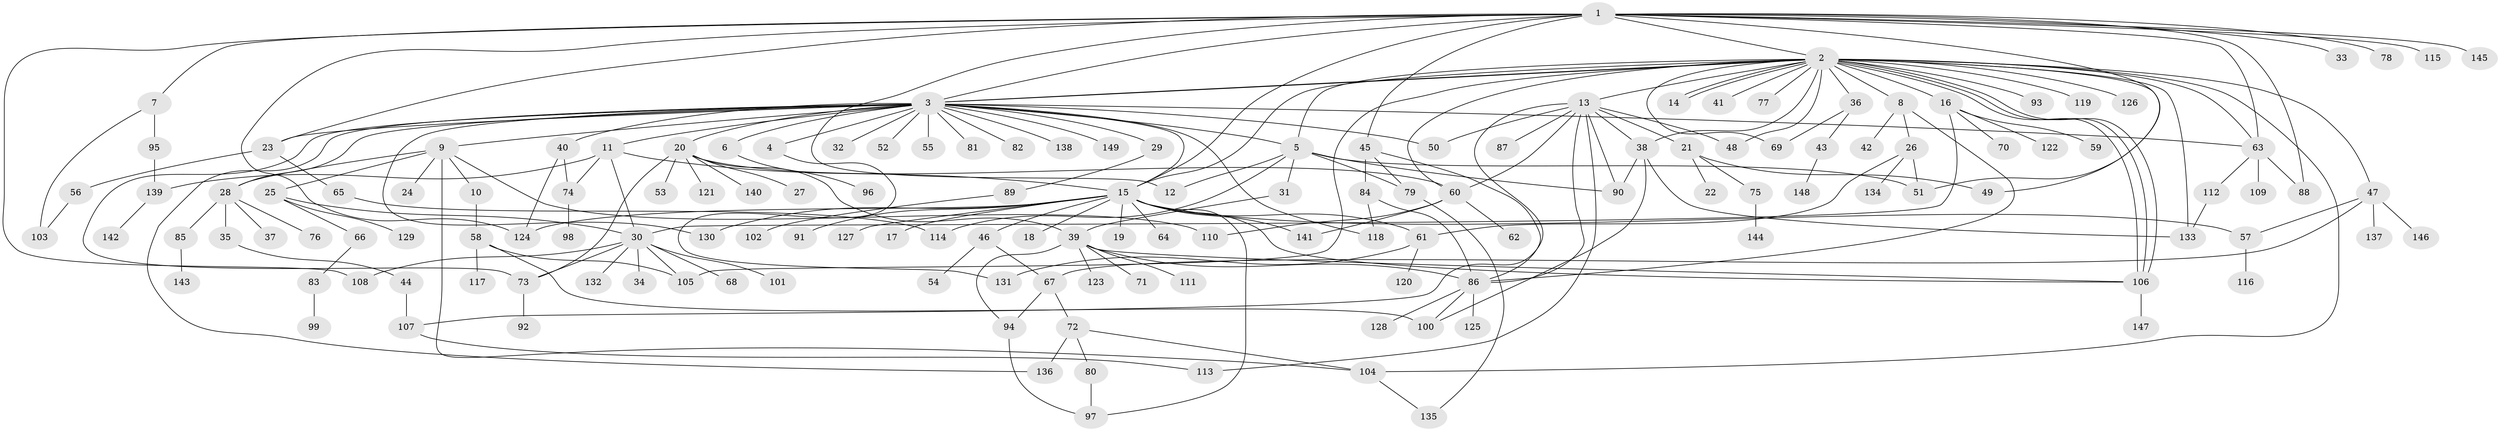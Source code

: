 // coarse degree distribution, {15: 0.00847457627118644, 28: 0.00847457627118644, 26: 0.00847457627118644, 2: 0.1864406779661017, 9: 0.025423728813559324, 1: 0.4745762711864407, 3: 0.11016949152542373, 10: 0.01694915254237288, 7: 0.00847457627118644, 5: 0.05084745762711865, 20: 0.00847457627118644, 4: 0.06779661016949153, 8: 0.00847457627118644, 6: 0.01694915254237288}
// Generated by graph-tools (version 1.1) at 2025/41/03/06/25 10:41:50]
// undirected, 149 vertices, 216 edges
graph export_dot {
graph [start="1"]
  node [color=gray90,style=filled];
  1;
  2;
  3;
  4;
  5;
  6;
  7;
  8;
  9;
  10;
  11;
  12;
  13;
  14;
  15;
  16;
  17;
  18;
  19;
  20;
  21;
  22;
  23;
  24;
  25;
  26;
  27;
  28;
  29;
  30;
  31;
  32;
  33;
  34;
  35;
  36;
  37;
  38;
  39;
  40;
  41;
  42;
  43;
  44;
  45;
  46;
  47;
  48;
  49;
  50;
  51;
  52;
  53;
  54;
  55;
  56;
  57;
  58;
  59;
  60;
  61;
  62;
  63;
  64;
  65;
  66;
  67;
  68;
  69;
  70;
  71;
  72;
  73;
  74;
  75;
  76;
  77;
  78;
  79;
  80;
  81;
  82;
  83;
  84;
  85;
  86;
  87;
  88;
  89;
  90;
  91;
  92;
  93;
  94;
  95;
  96;
  97;
  98;
  99;
  100;
  101;
  102;
  103;
  104;
  105;
  106;
  107;
  108;
  109;
  110;
  111;
  112;
  113;
  114;
  115;
  116;
  117;
  118;
  119;
  120;
  121;
  122;
  123;
  124;
  125;
  126;
  127;
  128;
  129;
  130;
  131;
  132;
  133;
  134;
  135;
  136;
  137;
  138;
  139;
  140;
  141;
  142;
  143;
  144;
  145;
  146;
  147;
  148;
  149;
  1 -- 2;
  1 -- 3;
  1 -- 7;
  1 -- 12;
  1 -- 15;
  1 -- 23;
  1 -- 33;
  1 -- 45;
  1 -- 51;
  1 -- 63;
  1 -- 78;
  1 -- 88;
  1 -- 108;
  1 -- 115;
  1 -- 124;
  1 -- 145;
  2 -- 3;
  2 -- 3;
  2 -- 5;
  2 -- 8;
  2 -- 13;
  2 -- 14;
  2 -- 14;
  2 -- 15;
  2 -- 16;
  2 -- 36;
  2 -- 38;
  2 -- 41;
  2 -- 47;
  2 -- 48;
  2 -- 49;
  2 -- 60;
  2 -- 63;
  2 -- 69;
  2 -- 77;
  2 -- 93;
  2 -- 104;
  2 -- 105;
  2 -- 106;
  2 -- 106;
  2 -- 106;
  2 -- 119;
  2 -- 126;
  2 -- 133;
  3 -- 4;
  3 -- 5;
  3 -- 6;
  3 -- 9;
  3 -- 11;
  3 -- 15;
  3 -- 20;
  3 -- 23;
  3 -- 28;
  3 -- 29;
  3 -- 32;
  3 -- 40;
  3 -- 50;
  3 -- 52;
  3 -- 55;
  3 -- 63;
  3 -- 73;
  3 -- 81;
  3 -- 82;
  3 -- 118;
  3 -- 130;
  3 -- 136;
  3 -- 138;
  3 -- 149;
  4 -- 131;
  5 -- 12;
  5 -- 31;
  5 -- 51;
  5 -- 79;
  5 -- 90;
  5 -- 114;
  6 -- 96;
  7 -- 95;
  7 -- 103;
  8 -- 26;
  8 -- 42;
  8 -- 86;
  9 -- 10;
  9 -- 24;
  9 -- 25;
  9 -- 28;
  9 -- 104;
  9 -- 110;
  10 -- 58;
  11 -- 15;
  11 -- 30;
  11 -- 74;
  11 -- 139;
  13 -- 21;
  13 -- 38;
  13 -- 48;
  13 -- 50;
  13 -- 60;
  13 -- 86;
  13 -- 87;
  13 -- 90;
  13 -- 107;
  13 -- 113;
  15 -- 17;
  15 -- 18;
  15 -- 19;
  15 -- 46;
  15 -- 57;
  15 -- 61;
  15 -- 64;
  15 -- 91;
  15 -- 97;
  15 -- 106;
  15 -- 124;
  15 -- 127;
  15 -- 130;
  15 -- 141;
  16 -- 30;
  16 -- 59;
  16 -- 70;
  16 -- 122;
  20 -- 27;
  20 -- 39;
  20 -- 53;
  20 -- 60;
  20 -- 73;
  20 -- 121;
  20 -- 140;
  21 -- 22;
  21 -- 49;
  21 -- 75;
  23 -- 56;
  23 -- 65;
  25 -- 30;
  25 -- 66;
  25 -- 129;
  26 -- 51;
  26 -- 61;
  26 -- 134;
  28 -- 35;
  28 -- 37;
  28 -- 76;
  28 -- 85;
  29 -- 89;
  30 -- 34;
  30 -- 68;
  30 -- 73;
  30 -- 101;
  30 -- 105;
  30 -- 108;
  30 -- 132;
  31 -- 39;
  35 -- 44;
  36 -- 43;
  36 -- 69;
  38 -- 90;
  38 -- 100;
  38 -- 133;
  39 -- 71;
  39 -- 86;
  39 -- 94;
  39 -- 106;
  39 -- 111;
  39 -- 123;
  40 -- 74;
  40 -- 124;
  43 -- 148;
  44 -- 107;
  45 -- 79;
  45 -- 84;
  45 -- 86;
  46 -- 54;
  46 -- 67;
  47 -- 57;
  47 -- 67;
  47 -- 137;
  47 -- 146;
  56 -- 103;
  57 -- 116;
  58 -- 100;
  58 -- 105;
  58 -- 117;
  60 -- 62;
  60 -- 110;
  60 -- 141;
  61 -- 120;
  61 -- 131;
  63 -- 88;
  63 -- 109;
  63 -- 112;
  65 -- 114;
  66 -- 83;
  67 -- 72;
  67 -- 94;
  72 -- 80;
  72 -- 104;
  72 -- 136;
  73 -- 92;
  74 -- 98;
  75 -- 144;
  79 -- 135;
  80 -- 97;
  83 -- 99;
  84 -- 86;
  84 -- 118;
  85 -- 143;
  86 -- 100;
  86 -- 125;
  86 -- 128;
  89 -- 102;
  94 -- 97;
  95 -- 139;
  104 -- 135;
  106 -- 147;
  107 -- 113;
  112 -- 133;
  139 -- 142;
}
